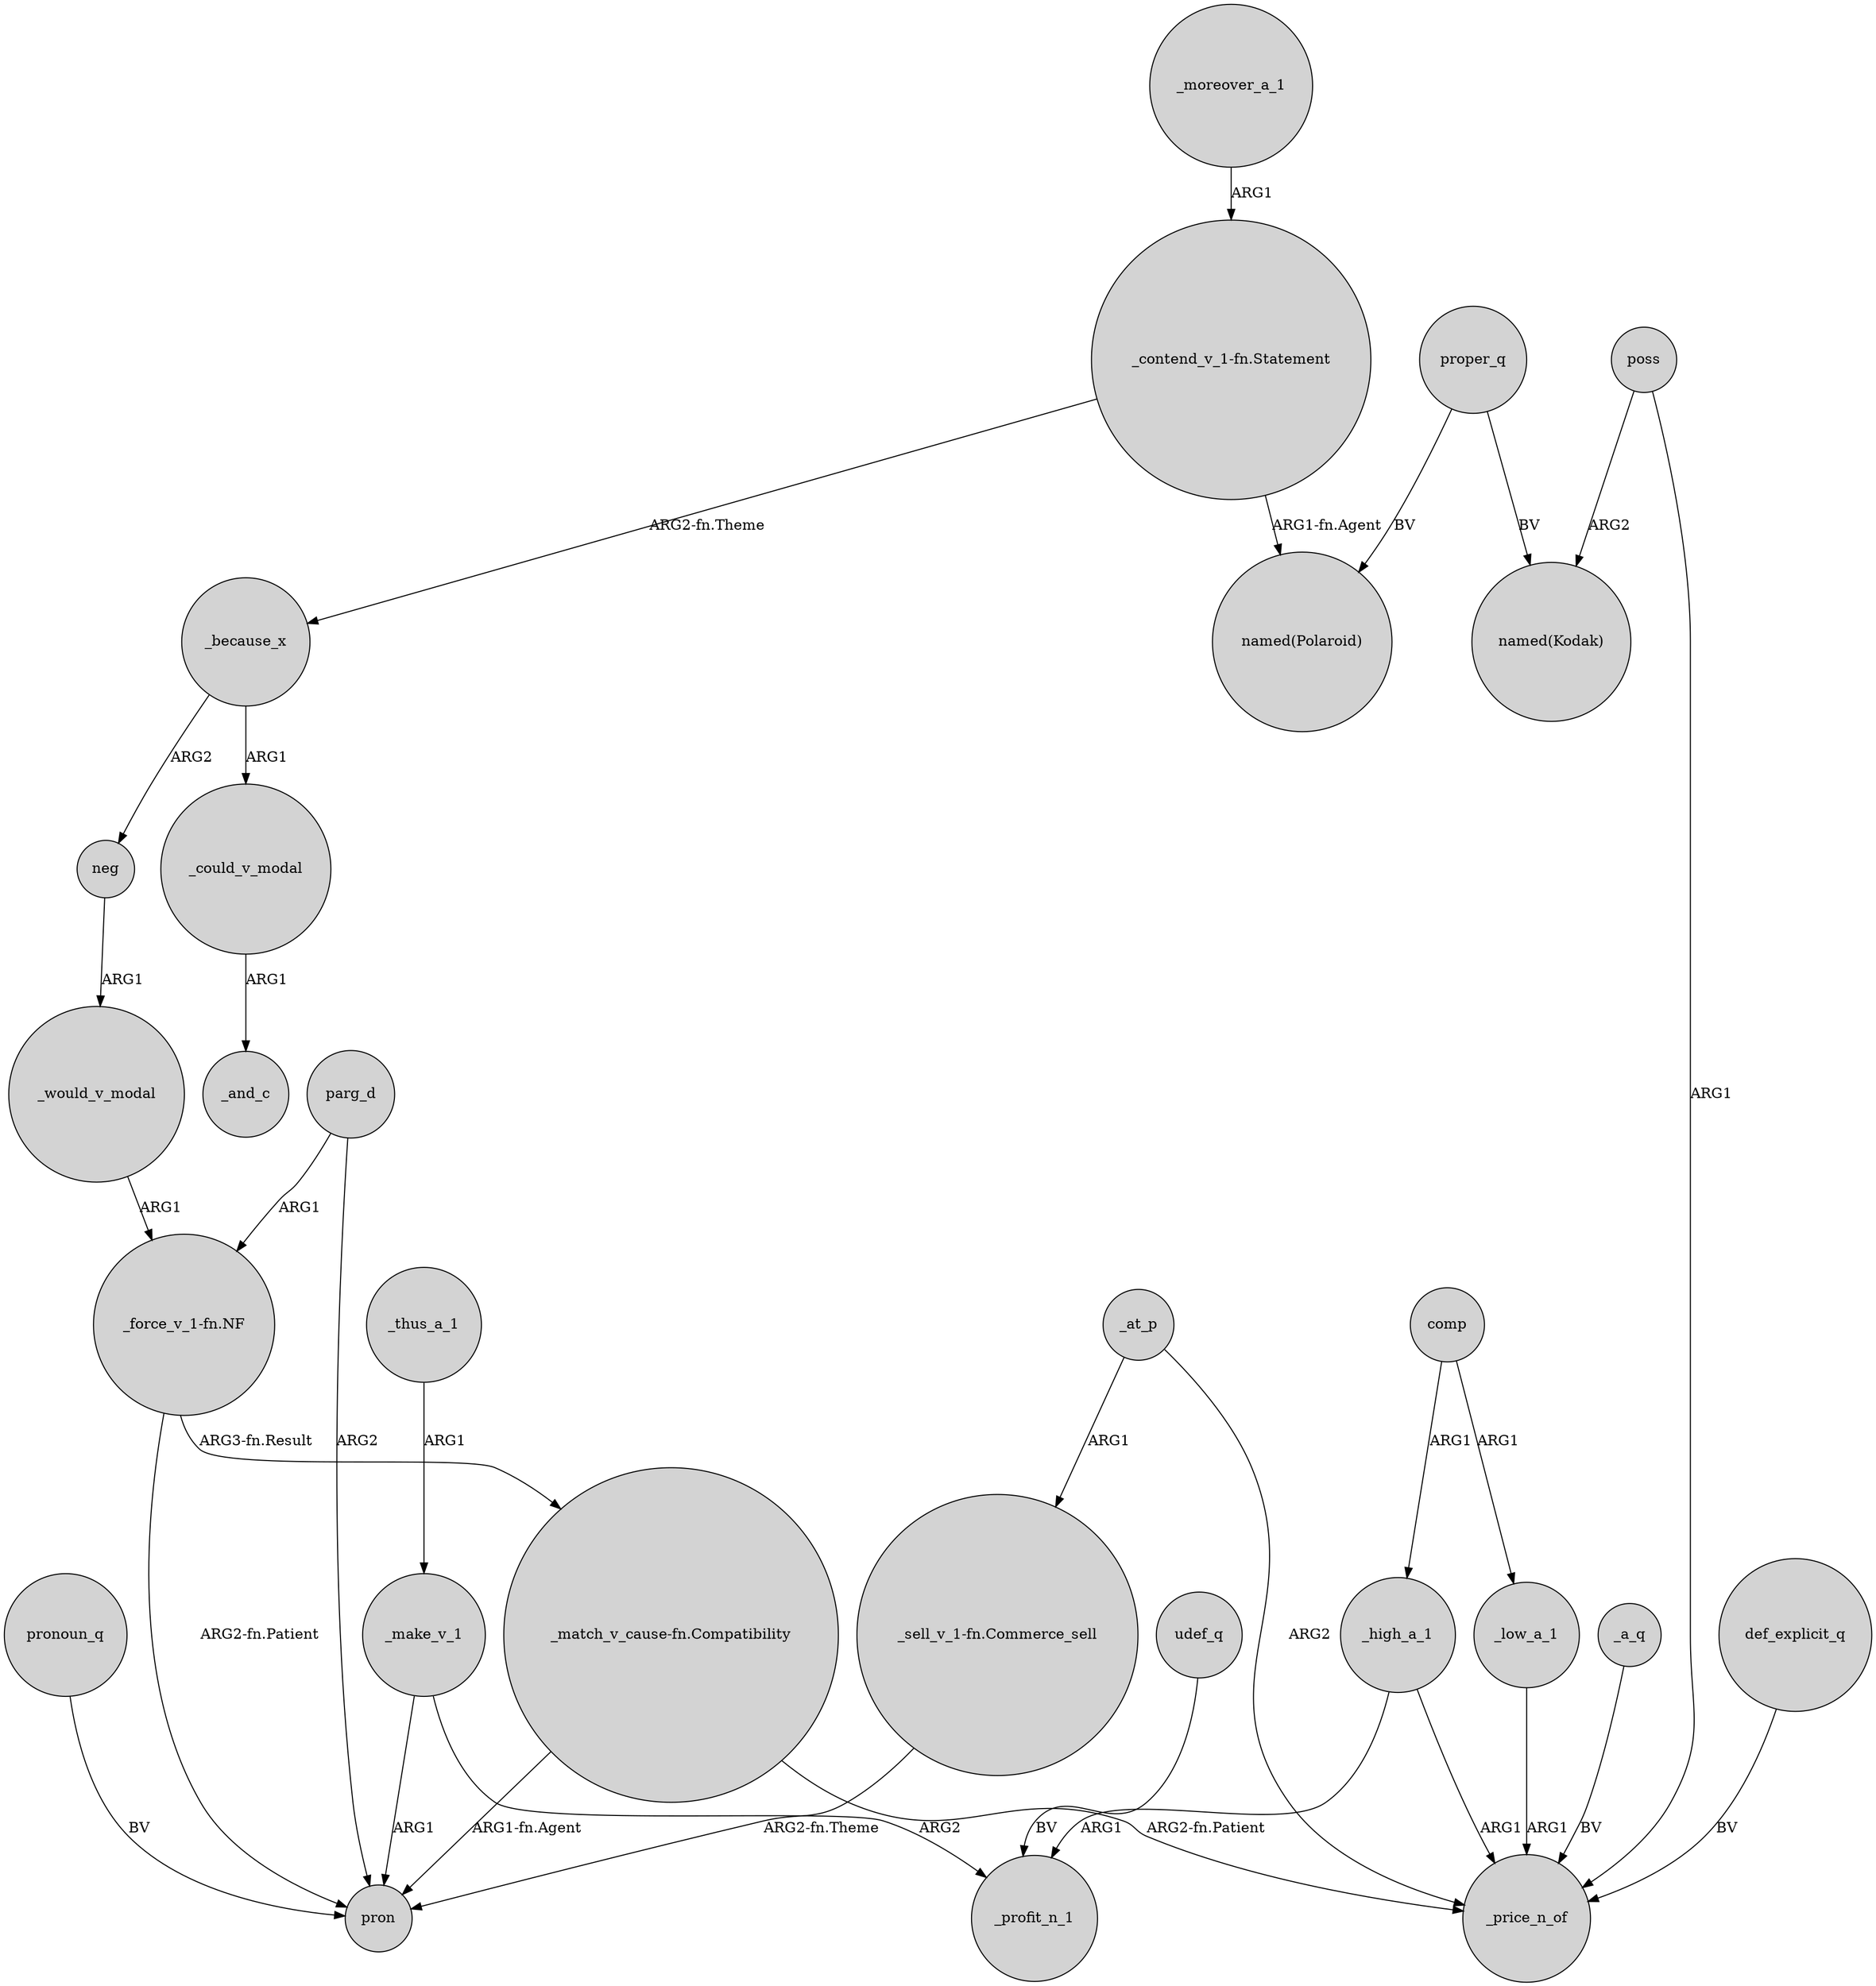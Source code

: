 digraph {
	node [shape=circle style=filled]
	neg -> _would_v_modal [label=ARG1]
	poss -> _price_n_of [label=ARG1]
	_thus_a_1 -> _make_v_1 [label=ARG1]
	_because_x -> _could_v_modal [label=ARG1]
	"_force_v_1-fn.NF" -> pron [label="ARG2-fn.Patient"]
	_moreover_a_1 -> "_contend_v_1-fn.Statement" [label=ARG1]
	comp -> _high_a_1 [label=ARG1]
	def_explicit_q -> _price_n_of [label=BV]
	parg_d -> pron [label=ARG2]
	_because_x -> neg [label=ARG2]
	proper_q -> "named(Polaroid)" [label=BV]
	_could_v_modal -> _and_c [label=ARG1]
	pronoun_q -> pron [label=BV]
	"_match_v_cause-fn.Compatibility" -> _price_n_of [label="ARG2-fn.Patient"]
	proper_q -> "named(Kodak)" [label=BV]
	_high_a_1 -> _price_n_of [label=ARG1]
	comp -> _low_a_1 [label=ARG1]
	_make_v_1 -> _profit_n_1 [label=ARG2]
	_would_v_modal -> "_force_v_1-fn.NF" [label=ARG1]
	"_sell_v_1-fn.Commerce_sell" -> pron [label="ARG2-fn.Theme"]
	_make_v_1 -> pron [label=ARG1]
	"_contend_v_1-fn.Statement" -> _because_x [label="ARG2-fn.Theme"]
	parg_d -> "_force_v_1-fn.NF" [label=ARG1]
	"_force_v_1-fn.NF" -> "_match_v_cause-fn.Compatibility" [label="ARG3-fn.Result"]
	"_contend_v_1-fn.Statement" -> "named(Polaroid)" [label="ARG1-fn.Agent"]
	poss -> "named(Kodak)" [label=ARG2]
	udef_q -> _profit_n_1 [label=BV]
	"_match_v_cause-fn.Compatibility" -> pron [label="ARG1-fn.Agent"]
	_at_p -> _price_n_of [label=ARG2]
	_low_a_1 -> _price_n_of [label=ARG1]
	_a_q -> _price_n_of [label=BV]
	_at_p -> "_sell_v_1-fn.Commerce_sell" [label=ARG1]
	_high_a_1 -> _profit_n_1 [label=ARG1]
}
